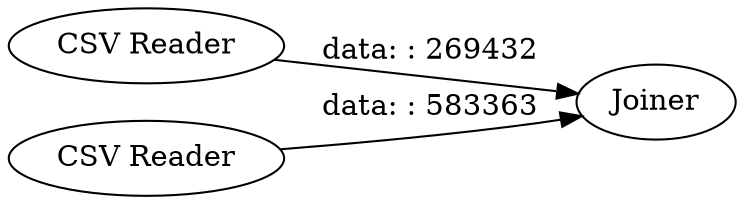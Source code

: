 digraph {
	"4239187753757620011_1" [label="CSV Reader"]
	"4239187753757620011_5" [label=Joiner]
	"4239187753757620011_3" [label="CSV Reader"]
	"4239187753757620011_3" -> "4239187753757620011_5" [label="data: : 583363"]
	"4239187753757620011_1" -> "4239187753757620011_5" [label="data: : 269432"]
	rankdir=LR
}

